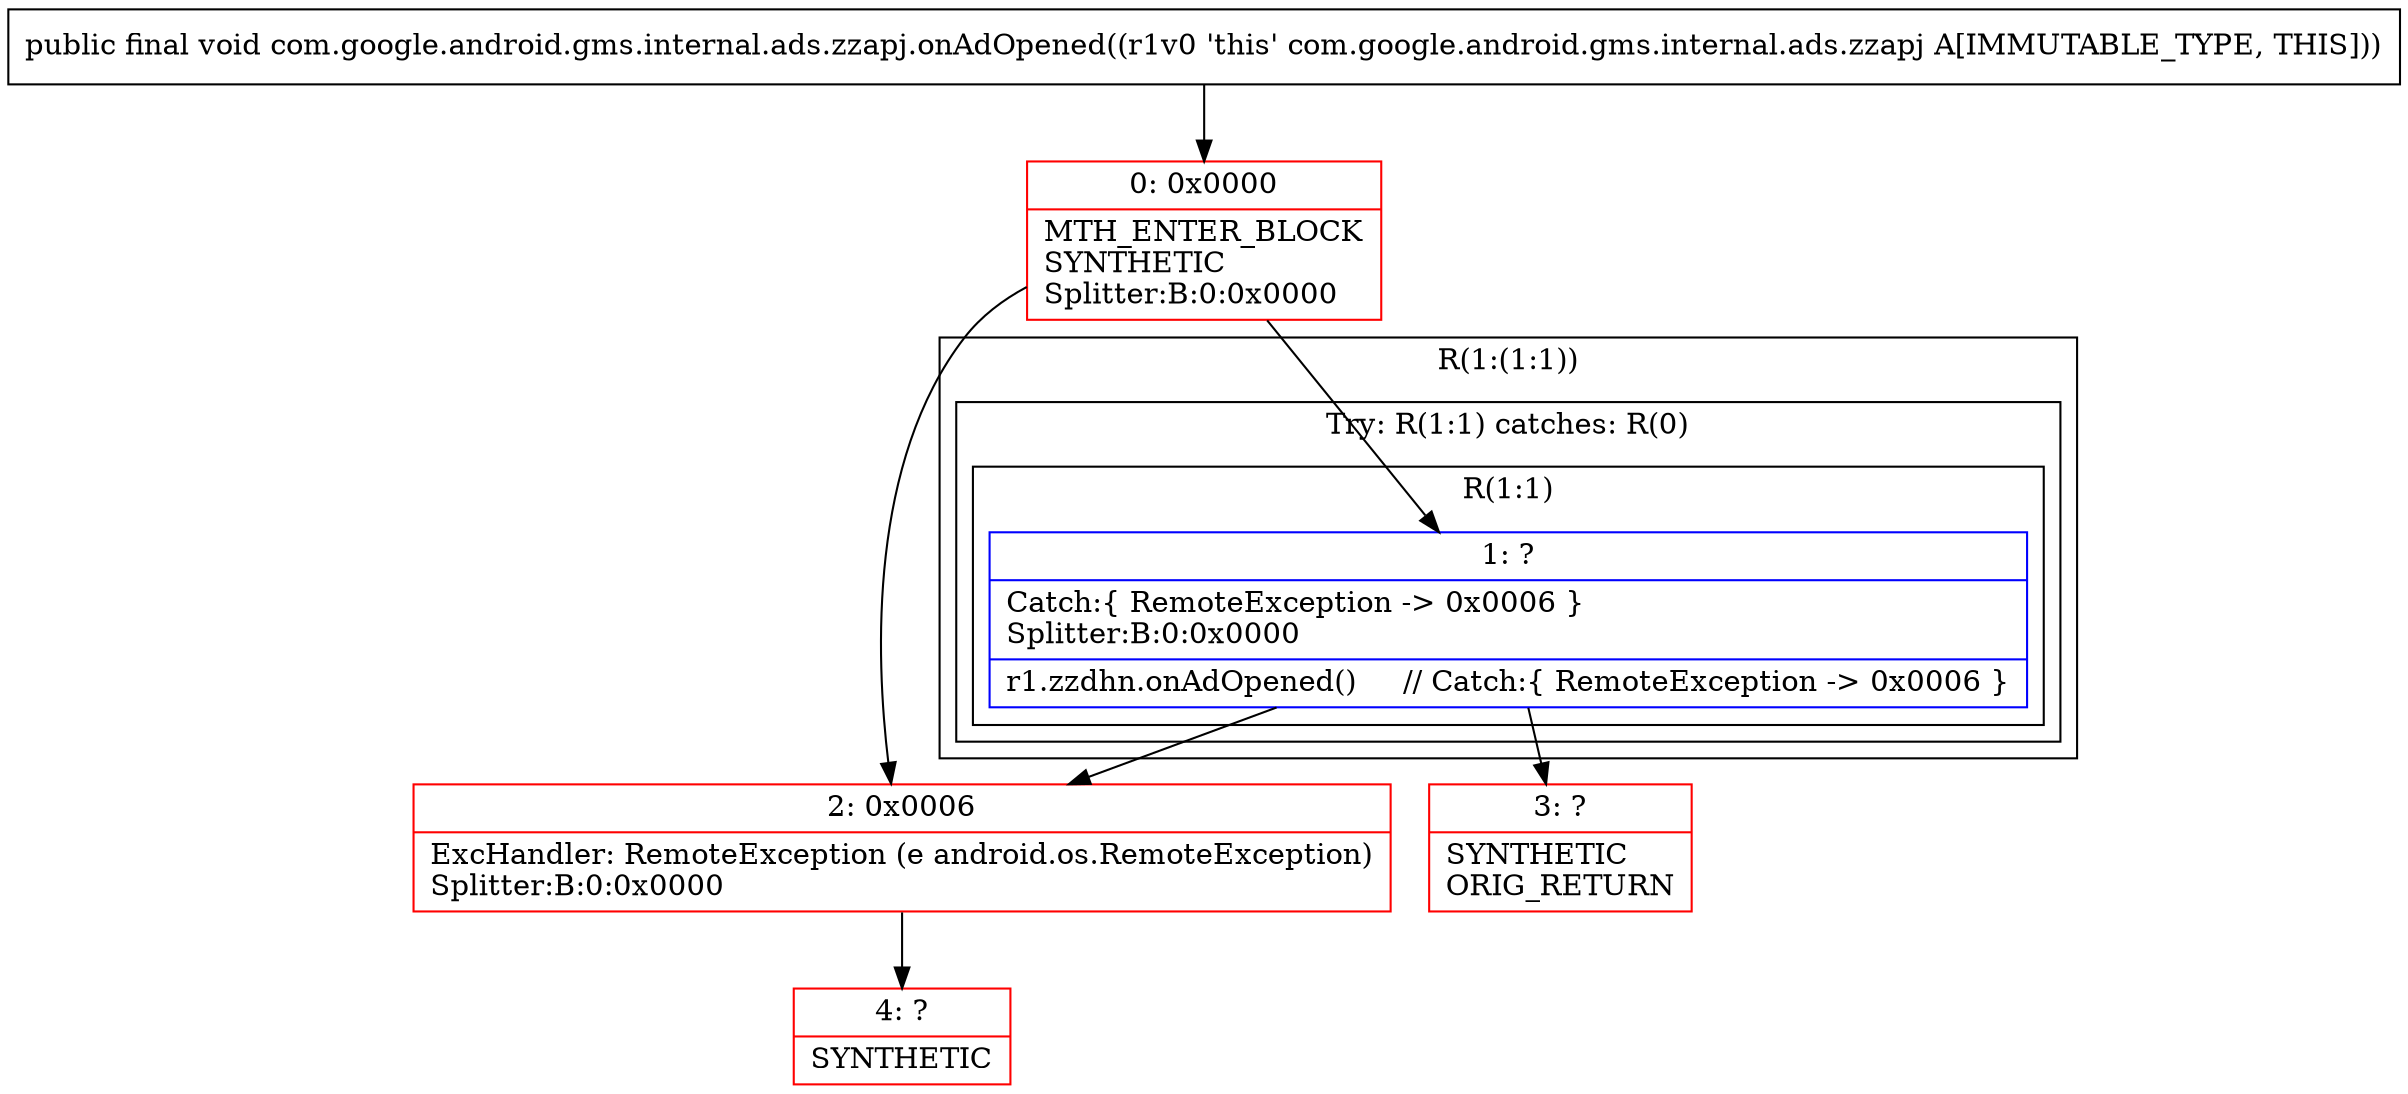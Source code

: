 digraph "CFG forcom.google.android.gms.internal.ads.zzapj.onAdOpened()V" {
subgraph cluster_Region_1334600541 {
label = "R(1:(1:1))";
node [shape=record,color=blue];
subgraph cluster_TryCatchRegion_923846522 {
label = "Try: R(1:1) catches: R(0)";
node [shape=record,color=blue];
subgraph cluster_Region_1548227081 {
label = "R(1:1)";
node [shape=record,color=blue];
Node_1 [shape=record,label="{1\:\ ?|Catch:\{ RemoteException \-\> 0x0006 \}\lSplitter:B:0:0x0000\l|r1.zzdhn.onAdOpened()     \/\/ Catch:\{ RemoteException \-\> 0x0006 \}\l}"];
}
subgraph cluster_Region_1062551903 {
label = "R(0) | ExcHandler: RemoteException (e android.os.RemoteException)\l";
node [shape=record,color=blue];
}
}
}
subgraph cluster_Region_1062551903 {
label = "R(0) | ExcHandler: RemoteException (e android.os.RemoteException)\l";
node [shape=record,color=blue];
}
Node_0 [shape=record,color=red,label="{0\:\ 0x0000|MTH_ENTER_BLOCK\lSYNTHETIC\lSplitter:B:0:0x0000\l}"];
Node_2 [shape=record,color=red,label="{2\:\ 0x0006|ExcHandler: RemoteException (e android.os.RemoteException)\lSplitter:B:0:0x0000\l}"];
Node_3 [shape=record,color=red,label="{3\:\ ?|SYNTHETIC\lORIG_RETURN\l}"];
Node_4 [shape=record,color=red,label="{4\:\ ?|SYNTHETIC\l}"];
MethodNode[shape=record,label="{public final void com.google.android.gms.internal.ads.zzapj.onAdOpened((r1v0 'this' com.google.android.gms.internal.ads.zzapj A[IMMUTABLE_TYPE, THIS])) }"];
MethodNode -> Node_0;
Node_1 -> Node_2;
Node_1 -> Node_3;
Node_0 -> Node_1;
Node_0 -> Node_2;
Node_2 -> Node_4;
}

